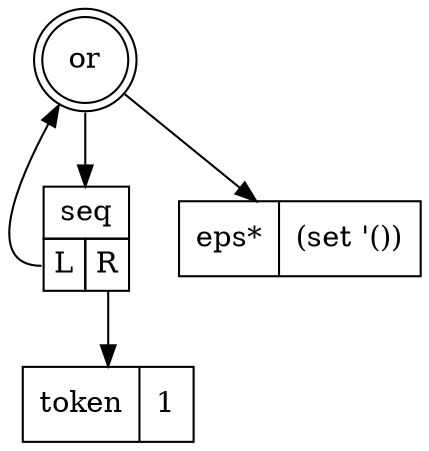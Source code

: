 digraph {

node [];
"40" [label = "or"
];

"41" [shape="none", margin=0, label = <
<table border="0" cellborder="1" cellspacing="0" cellpadding="4"><tr><td colspan="2">seq</td></tr><tr><td port="L">L</td><td port="R">R</td></tr></table>>
];

"43" [shape = "record", label = "token | 1"
];

"41":L -> "40" [
];

"41":R -> "43" [
];

"42" [shape = "record", label = "eps* | (set '())"
];

"40" -> "41" [
];

"40" -> "42" [
];

"40" [shape = "doublecircle"
];

}